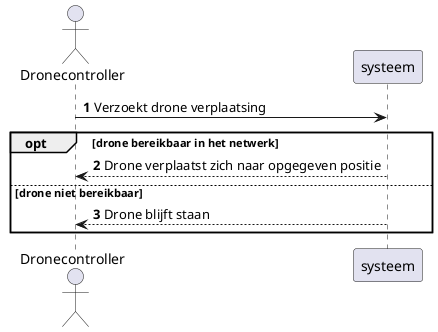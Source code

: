 @startuml

autonumber

actor "Dronecontroller" as verzoek
participant systeem

verzoek -> systeem : Verzoekt drone verplaatsing
opt drone bereikbaar in het netwerk
verzoek <-- systeem : Drone verplaatst zich naar opgegeven positie
else drone niet bereikbaar
verzoek <-- systeem : Drone blijft staan
end

@enduml
